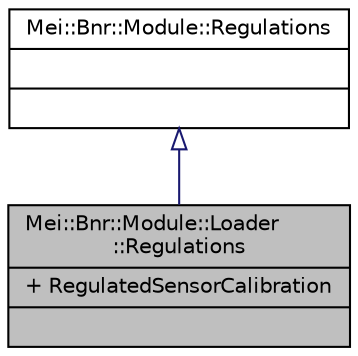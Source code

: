 digraph "Mei::Bnr::Module::Loader::Regulations"
{
  edge [fontname="Helvetica",fontsize="10",labelfontname="Helvetica",labelfontsize="10"];
  node [fontname="Helvetica",fontsize="10",shape=record];
  Node1 [label="{Mei::Bnr::Module::Loader\l::Regulations\n|+ RegulatedSensorCalibration\l|}",height=0.2,width=0.4,color="black", fillcolor="grey75", style="filled", fontcolor="black"];
  Node2 -> Node1 [dir="back",color="midnightblue",fontsize="10",style="solid",arrowtail="onormal",fontname="Helvetica"];
  Node2 [label="{Mei::Bnr::Module::Regulations\n||}",height=0.2,width=0.4,color="black", fillcolor="white", style="filled",URL="$a00120.html",tooltip="Module::Regulations "];
}
